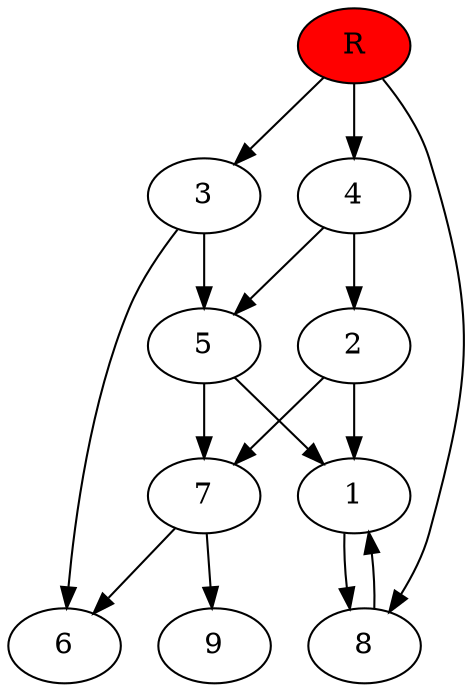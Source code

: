digraph prb32967 {
	1
	2
	3
	4
	5
	6
	7
	8
	R [fillcolor="#ff0000" style=filled]
	1 -> 8
	2 -> 1
	2 -> 7
	3 -> 5
	3 -> 6
	4 -> 2
	4 -> 5
	5 -> 1
	5 -> 7
	7 -> 6
	7 -> 9
	8 -> 1
	R -> 3
	R -> 4
	R -> 8
}
